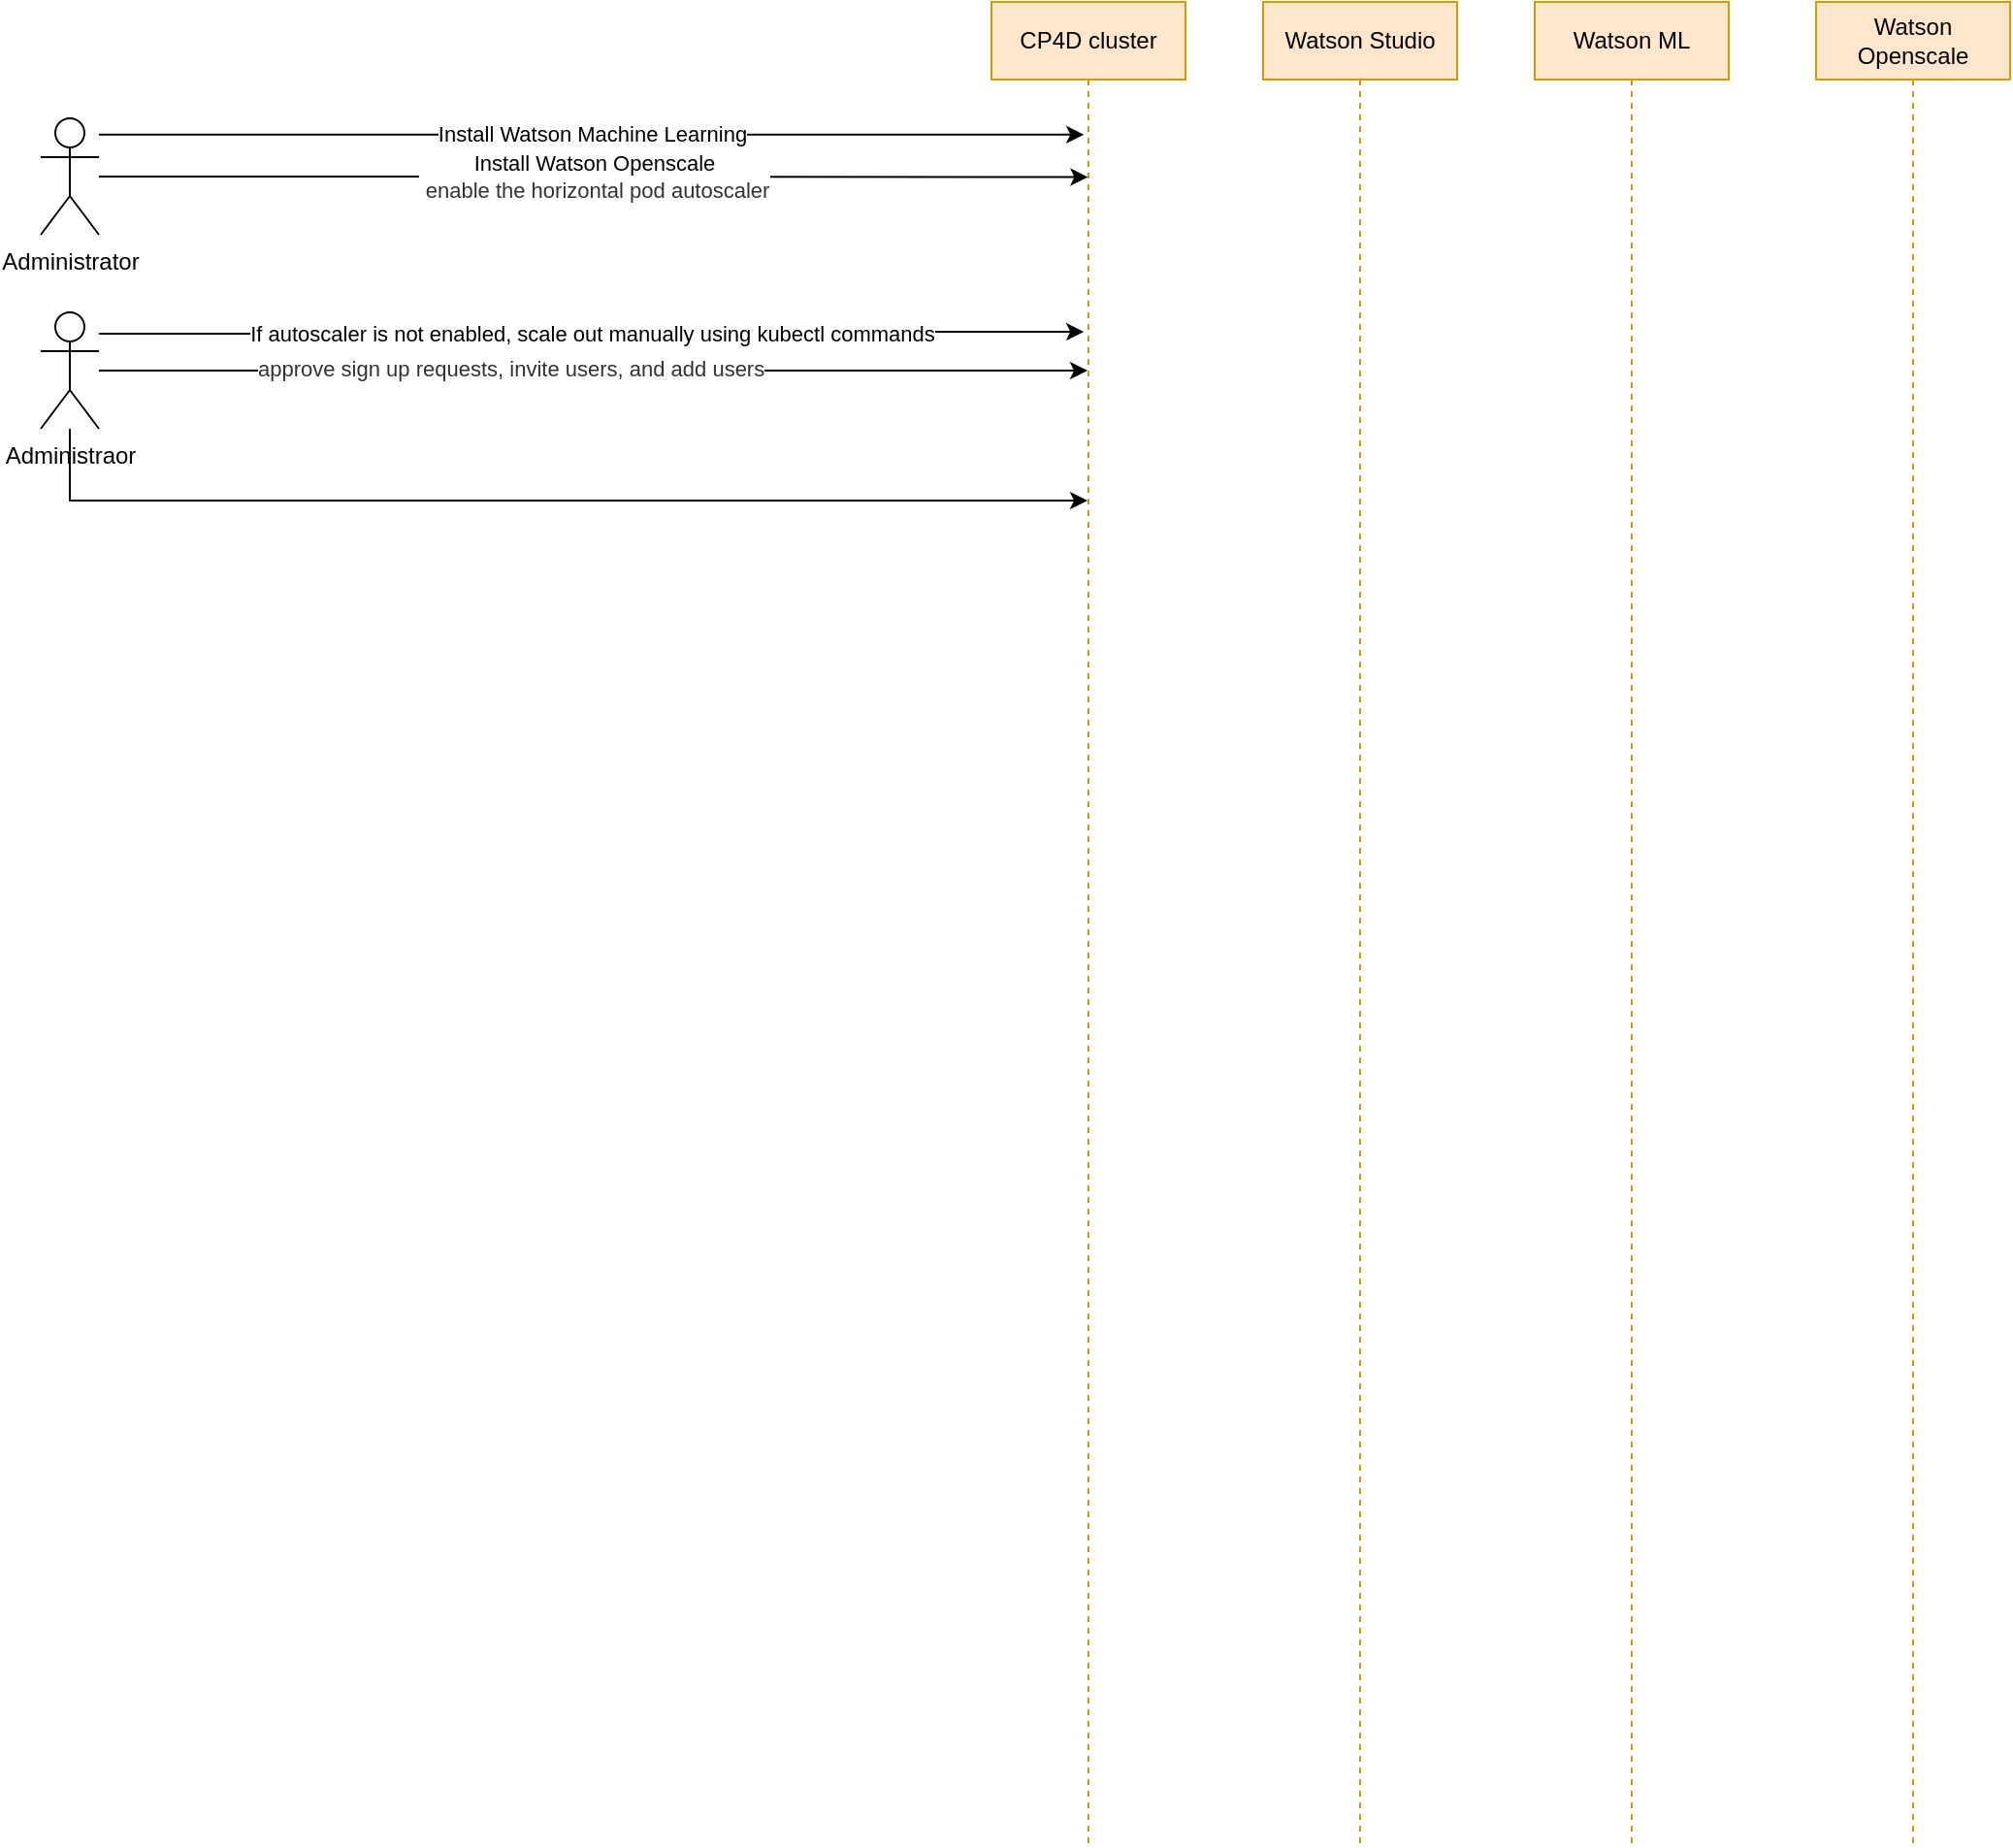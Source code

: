 <mxfile version="13.4.6" type="github">
  <diagram id="6HUkFr_TWw3kJBGQ35cn" name="Page-1">
    <mxGraphModel dx="1527" dy="347" grid="1" gridSize="10" guides="1" tooltips="1" connect="1" arrows="1" fold="1" page="1" pageScale="1" pageWidth="850" pageHeight="1100" math="0" shadow="0">
      <root>
        <mxCell id="0" />
        <mxCell id="1" parent="0" />
        <mxCell id="bhF4zg-Sx_7Qykf7fOIK-1" value="Watson Openscale" style="shape=umlLifeline;perimeter=lifelinePerimeter;whiteSpace=wrap;html=1;container=1;collapsible=0;recursiveResize=0;outlineConnect=0;fillColor=#ffe6cc;strokeColor=#d79b00;" vertex="1" parent="1">
          <mxGeometry x="425" y="60" width="100" height="950" as="geometry" />
        </mxCell>
        <mxCell id="bhF4zg-Sx_7Qykf7fOIK-2" value="Watson ML" style="shape=umlLifeline;perimeter=lifelinePerimeter;whiteSpace=wrap;html=1;container=1;collapsible=0;recursiveResize=0;outlineConnect=0;fillColor=#ffe6cc;strokeColor=#d79b00;" vertex="1" parent="1">
          <mxGeometry x="280" y="60" width="100" height="950" as="geometry" />
        </mxCell>
        <mxCell id="bhF4zg-Sx_7Qykf7fOIK-3" value="Watson Studio" style="shape=umlLifeline;perimeter=lifelinePerimeter;whiteSpace=wrap;html=1;container=1;collapsible=0;recursiveResize=0;outlineConnect=0;fillColor=#ffe6cc;strokeColor=#d79b00;" vertex="1" parent="1">
          <mxGeometry x="140" y="60" width="100" height="950" as="geometry" />
        </mxCell>
        <mxCell id="bhF4zg-Sx_7Qykf7fOIK-4" value="CP4D cluster" style="shape=umlLifeline;perimeter=lifelinePerimeter;whiteSpace=wrap;html=1;container=1;collapsible=0;recursiveResize=0;outlineConnect=0;fillColor=#ffe6cc;strokeColor=#d79b00;" vertex="1" parent="1">
          <mxGeometry y="60" width="100" height="950" as="geometry" />
        </mxCell>
        <mxCell id="bhF4zg-Sx_7Qykf7fOIK-6" value="Install Watson Openscale&lt;br&gt;&lt;span style=&quot;color: rgb(50 , 50 , 50)&quot;&gt;&lt;font style=&quot;font-size: 11px&quot;&gt;&amp;nbsp;enable the horizontal pod autoscaler&lt;/font&gt;&lt;/span&gt;" style="edgeStyle=orthogonalEdgeStyle;rounded=0;orthogonalLoop=1;jettySize=auto;html=1;entryX=0.497;entryY=0.095;entryDx=0;entryDy=0;entryPerimeter=0;" edge="1" parent="1" source="bhF4zg-Sx_7Qykf7fOIK-5" target="bhF4zg-Sx_7Qykf7fOIK-4">
          <mxGeometry relative="1" as="geometry" />
        </mxCell>
        <mxCell id="bhF4zg-Sx_7Qykf7fOIK-7" value="Install Watson Machine Learning" style="edgeStyle=orthogonalEdgeStyle;rounded=0;orthogonalLoop=1;jettySize=auto;html=1;entryX=0.476;entryY=0.072;entryDx=0;entryDy=0;entryPerimeter=0;" edge="1" parent="1" source="bhF4zg-Sx_7Qykf7fOIK-5" target="bhF4zg-Sx_7Qykf7fOIK-4">
          <mxGeometry relative="1" as="geometry">
            <Array as="points">
              <mxPoint x="-165" y="128" />
            </Array>
          </mxGeometry>
        </mxCell>
        <mxCell id="bhF4zg-Sx_7Qykf7fOIK-5" value="Administrator" style="shape=umlActor;verticalLabelPosition=bottom;verticalAlign=top;html=1;" vertex="1" parent="1">
          <mxGeometry x="-490" y="120" width="30" height="60" as="geometry" />
        </mxCell>
        <mxCell id="bhF4zg-Sx_7Qykf7fOIK-9" value="If autoscaler is not enabled, scale out manually using kubectl commands" style="edgeStyle=orthogonalEdgeStyle;rounded=0;orthogonalLoop=1;jettySize=auto;html=1;entryX=0.476;entryY=0.199;entryDx=0;entryDy=0;entryPerimeter=0;" edge="1" parent="1">
          <mxGeometry relative="1" as="geometry">
            <mxPoint x="-460" y="230.95" as="sourcePoint" />
            <mxPoint x="47.6" y="230.0" as="targetPoint" />
            <Array as="points">
              <mxPoint x="-206" y="230.95" />
              <mxPoint x="-206" y="229.95" />
            </Array>
          </mxGeometry>
        </mxCell>
        <mxCell id="bhF4zg-Sx_7Qykf7fOIK-10" style="edgeStyle=orthogonalEdgeStyle;rounded=0;orthogonalLoop=1;jettySize=auto;html=1;" edge="1" parent="1" source="bhF4zg-Sx_7Qykf7fOIK-8" target="bhF4zg-Sx_7Qykf7fOIK-4">
          <mxGeometry relative="1" as="geometry">
            <Array as="points">
              <mxPoint y="260" />
              <mxPoint y="260" />
            </Array>
          </mxGeometry>
        </mxCell>
        <mxCell id="bhF4zg-Sx_7Qykf7fOIK-11" value="&lt;span style=&quot;color: rgb(50 , 50 , 50)&quot;&gt;&lt;font style=&quot;font-size: 11px&quot;&gt;approve sign up requests, invite users, and add users&lt;/font&gt;&lt;/span&gt;" style="edgeLabel;html=1;align=left;verticalAlign=middle;resizable=0;points=[];" vertex="1" connectable="0" parent="bhF4zg-Sx_7Qykf7fOIK-10">
          <mxGeometry x="-0.252" y="1" relative="1" as="geometry">
            <mxPoint x="-110.86" y="-0.37" as="offset" />
          </mxGeometry>
        </mxCell>
        <mxCell id="bhF4zg-Sx_7Qykf7fOIK-12" style="edgeStyle=orthogonalEdgeStyle;rounded=0;orthogonalLoop=1;jettySize=auto;html=1;" edge="1" parent="1" source="bhF4zg-Sx_7Qykf7fOIK-8" target="bhF4zg-Sx_7Qykf7fOIK-4">
          <mxGeometry relative="1" as="geometry">
            <Array as="points">
              <mxPoint x="-475" y="317" />
            </Array>
          </mxGeometry>
        </mxCell>
        <mxCell id="bhF4zg-Sx_7Qykf7fOIK-8" value="Administraor" style="shape=umlActor;verticalLabelPosition=bottom;verticalAlign=top;html=1;" vertex="1" parent="1">
          <mxGeometry x="-490" y="220" width="30" height="60" as="geometry" />
        </mxCell>
      </root>
    </mxGraphModel>
  </diagram>
</mxfile>
